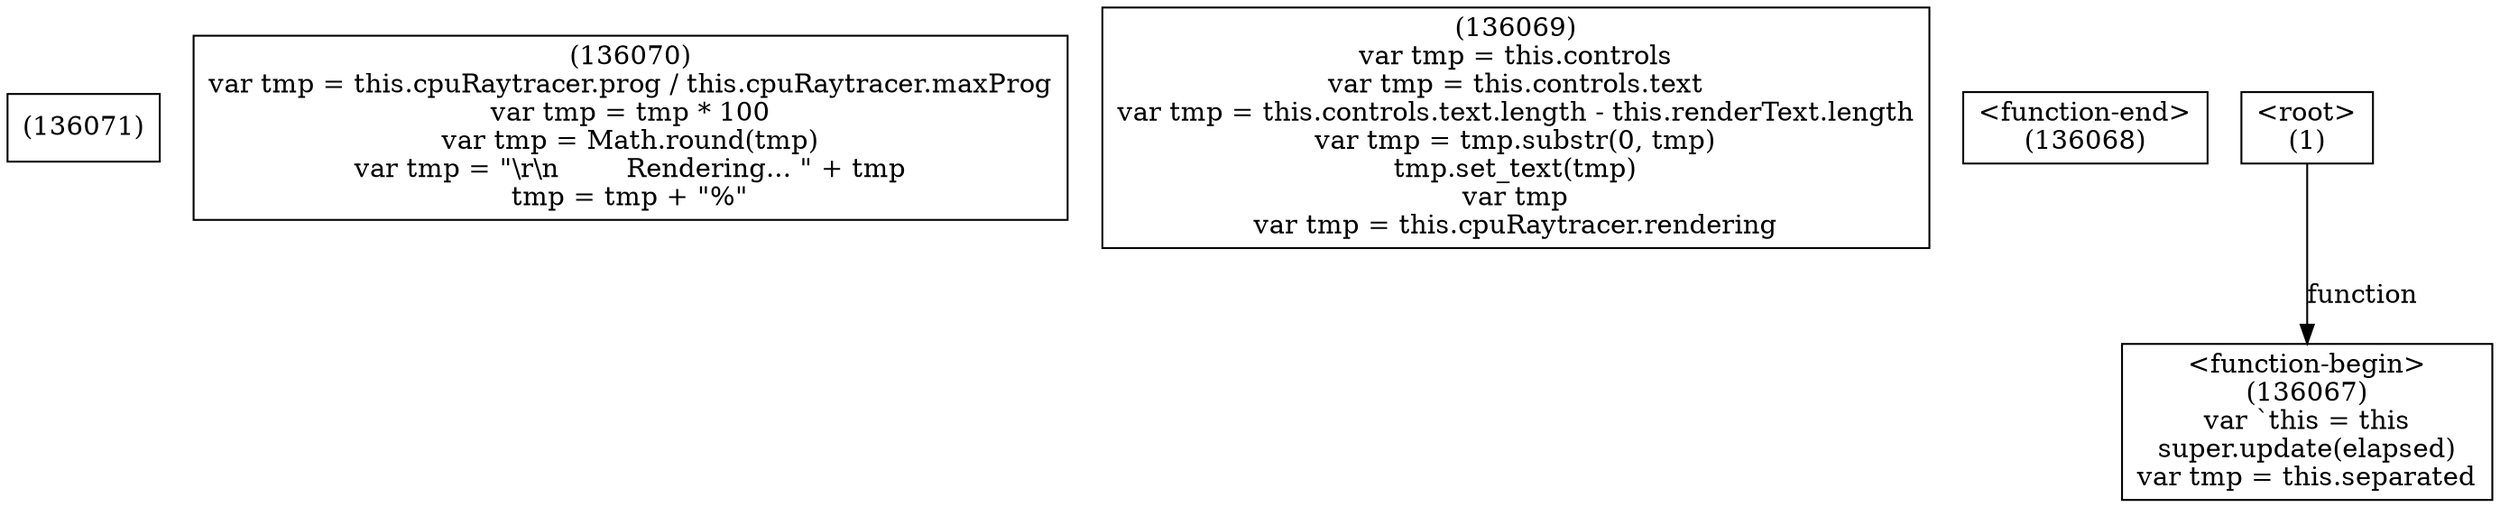 digraph graphname {
n136071 [shape=box,label="(136071)"];
n136070 [shape=box,label="(136070)\nvar tmp = this.cpuRaytracer.prog / this.cpuRaytracer.maxProg\nvar tmp = tmp * 100\nvar tmp = Math.round(tmp)\nvar tmp = \"\\r\\n        Rendering... \" + tmp\ntmp = tmp + \"%\""];
n136069 [shape=box,label="(136069)\nvar tmp = this.controls\nvar tmp = this.controls.text\nvar tmp = this.controls.text.length - this.renderText.length\nvar tmp = tmp.substr(0, tmp)\ntmp.set_text(tmp)\nvar tmp\nvar tmp = this.cpuRaytracer.rendering"];
n136068 [shape=box,label="<function-end>
(136068)"];
n136067 [shape=box,label="<function-begin>
(136067)\nvar `this = this\nsuper.update(elapsed)\nvar tmp = this.separated"];
n1 [shape=box,label="<root>
(1)"];
n1 -> n136067[label="function"];
}

